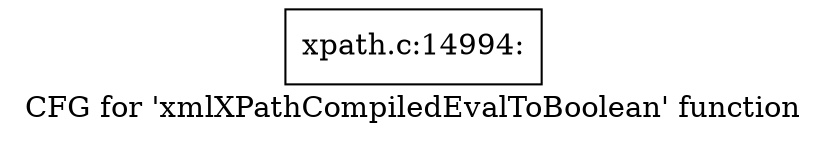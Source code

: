 digraph "CFG for 'xmlXPathCompiledEvalToBoolean' function" {
	label="CFG for 'xmlXPathCompiledEvalToBoolean' function";

	Node0x4949d60 [shape=record,label="{xpath.c:14994:}"];
}
